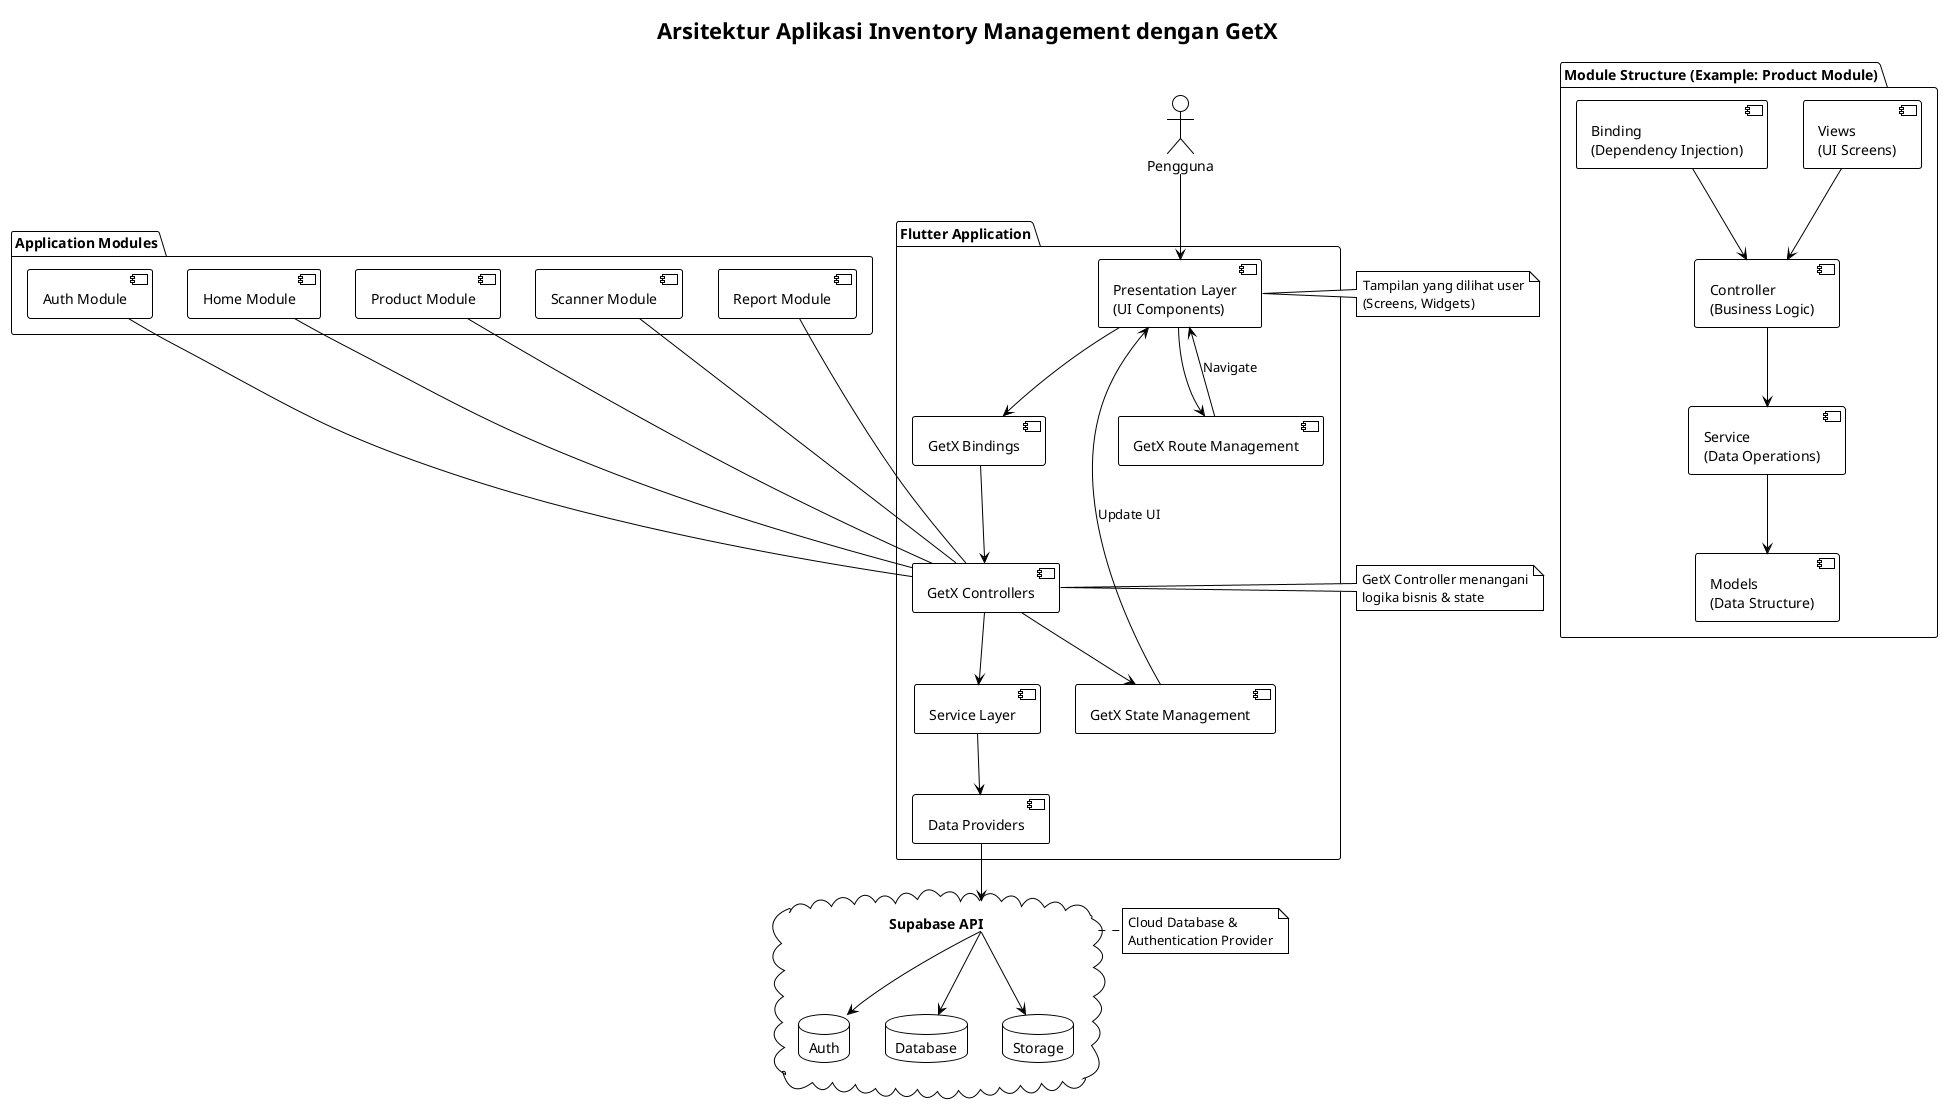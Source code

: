 @startuml "Inventory Management Architecture"
!theme plain
title Arsitektur Aplikasi Inventory Management dengan GetX

package "Flutter Application" {
  [Presentation Layer\n(UI Components)] as UI
  [GetX Bindings] as Bindings
  [GetX Controllers] as Controllers
  [Service Layer] as Services
  [Data Providers] as Providers
  [GetX State Management] as GetxState
  [GetX Route Management] as GetxRouter
}

actor "Pengguna" as User
cloud "Supabase API" as SupabaseAPI {
  database "Auth" as SupabaseAuth
  database "Database" as SupabaseDB
  database "Storage" as SupabaseStorage
}

' Main Flow
User --> UI
UI --> Bindings
Bindings --> Controllers
Controllers --> Services
Services --> Providers
Providers --> SupabaseAPI

' GetX State Management
Controllers --> GetxState
GetxState --> UI : Update UI

' Route Management
UI --> GetxRouter
GetxRouter --> UI : Navigate

' Supabase Components
SupabaseAPI --> SupabaseAuth
SupabaseAPI --> SupabaseDB
SupabaseAPI --> SupabaseStorage

package "Application Modules" {
  [Auth Module] as AuthModule
  [Home Module] as HomeModule
  [Product Module] as ProductModule
  [Scanner Module] as ScannerModule
  [Report Module] as ReportModule
}

' Connect Modules to Controllers
AuthModule --- Controllers
HomeModule --- Controllers
ProductModule --- Controllers
ScannerModule --- Controllers
ReportModule --- Controllers

package "Module Structure (Example: Product Module)" {
  [Views\n(UI Screens)] as ProductView
  [Controller\n(Business Logic)] as ProductController
  [Binding\n(Dependency Injection)] as ProductBinding
  [Service\n(Data Operations)] as ProductService
  [Models\n(Data Structure)] as ProductModel

  ProductBinding --> ProductController
  ProductController --> ProductService
  ProductService --> ProductModel
  ProductView --> ProductController
}

' Styling
skinparam rectangle {
  RoundCorner 25
}

note right of UI
  Tampilan yang dilihat user
  (Screens, Widgets)
end note

note right of Controllers
  GetX Controller menangani
  logika bisnis & state
end note

note right of SupabaseAPI
  Cloud Database &
  Authentication Provider
end note
@enduml
